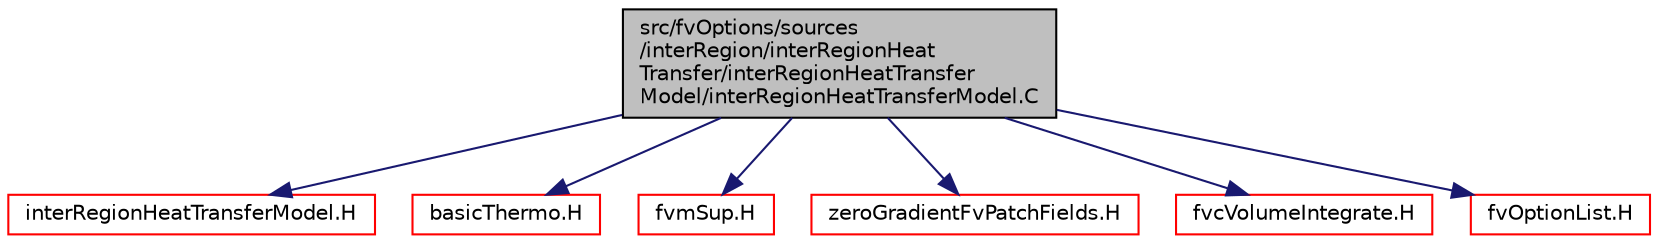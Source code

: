 digraph "src/fvOptions/sources/interRegion/interRegionHeatTransfer/interRegionHeatTransferModel/interRegionHeatTransferModel.C"
{
  bgcolor="transparent";
  edge [fontname="Helvetica",fontsize="10",labelfontname="Helvetica",labelfontsize="10"];
  node [fontname="Helvetica",fontsize="10",shape=record];
  Node0 [label="src/fvOptions/sources\l/interRegion/interRegionHeat\lTransfer/interRegionHeatTransfer\lModel/interRegionHeatTransferModel.C",height=0.2,width=0.4,color="black", fillcolor="grey75", style="filled", fontcolor="black"];
  Node0 -> Node1 [color="midnightblue",fontsize="10",style="solid",fontname="Helvetica"];
  Node1 [label="interRegionHeatTransferModel.H",height=0.2,width=0.4,color="red",URL="$a05474.html"];
  Node0 -> Node355 [color="midnightblue",fontsize="10",style="solid",fontname="Helvetica"];
  Node355 [label="basicThermo.H",height=0.2,width=0.4,color="red",URL="$a15698.html"];
  Node0 -> Node357 [color="midnightblue",fontsize="10",style="solid",fontname="Helvetica"];
  Node357 [label="fvmSup.H",height=0.2,width=0.4,color="red",URL="$a03254.html",tooltip="Calculate the matrix for implicit and explicit sources. "];
  Node0 -> Node370 [color="midnightblue",fontsize="10",style="solid",fontname="Helvetica"];
  Node370 [label="zeroGradientFvPatchFields.H",height=0.2,width=0.4,color="red",URL="$a01682.html"];
  Node0 -> Node372 [color="midnightblue",fontsize="10",style="solid",fontname="Helvetica"];
  Node372 [label="fvcVolumeIntegrate.H",height=0.2,width=0.4,color="red",URL="$a03221.html",tooltip="Volume integrate volField creating a volField. "];
  Node0 -> Node373 [color="midnightblue",fontsize="10",style="solid",fontname="Helvetica"];
  Node373 [label="fvOptionList.H",height=0.2,width=0.4,color="red",URL="$a01286.html"];
}
